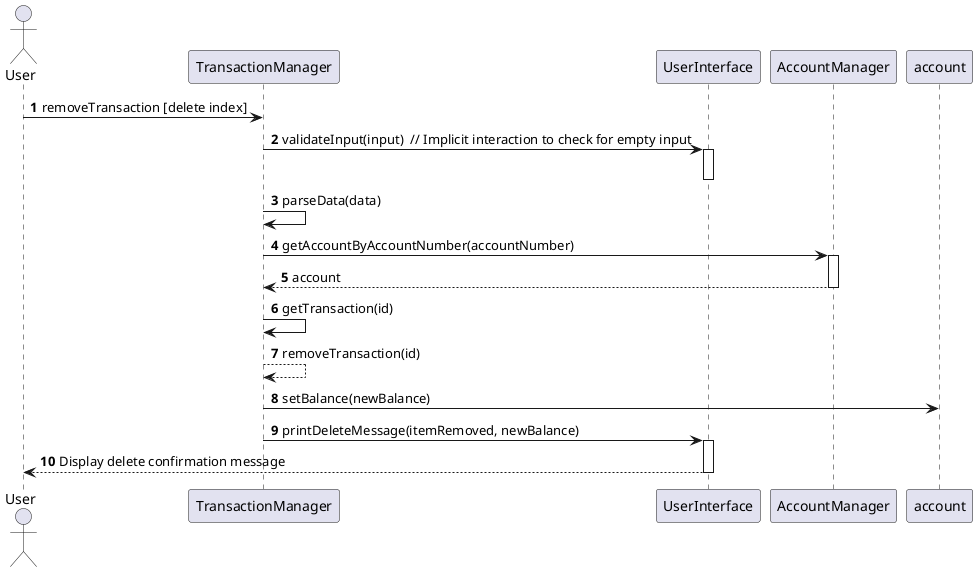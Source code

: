 @startuml
'https://plantuml.com/sequence-diagram

autonumber

actor User
participant "TransactionManager" as TM
participant "UserInterface" as UI
participant "AccountManager" as AM

User -> TM: removeTransaction [delete index]
TM -> UI: validateInput(input)  // Implicit interaction to check for empty input
activate UI
deactivate UI
TM -> TM: parseData(data)
TM -> AM: getAccountByAccountNumber(accountNumber)
activate AM
AM --> TM: account
deactivate AM
TM -> TM: getTransaction(id)
TM --> TM: removeTransaction(id)
TM -> account: setBalance(newBalance)
TM -> UI: printDeleteMessage(itemRemoved, newBalance)
activate UI
UI --> User: Display delete confirmation message
deactivate UI
@enduml